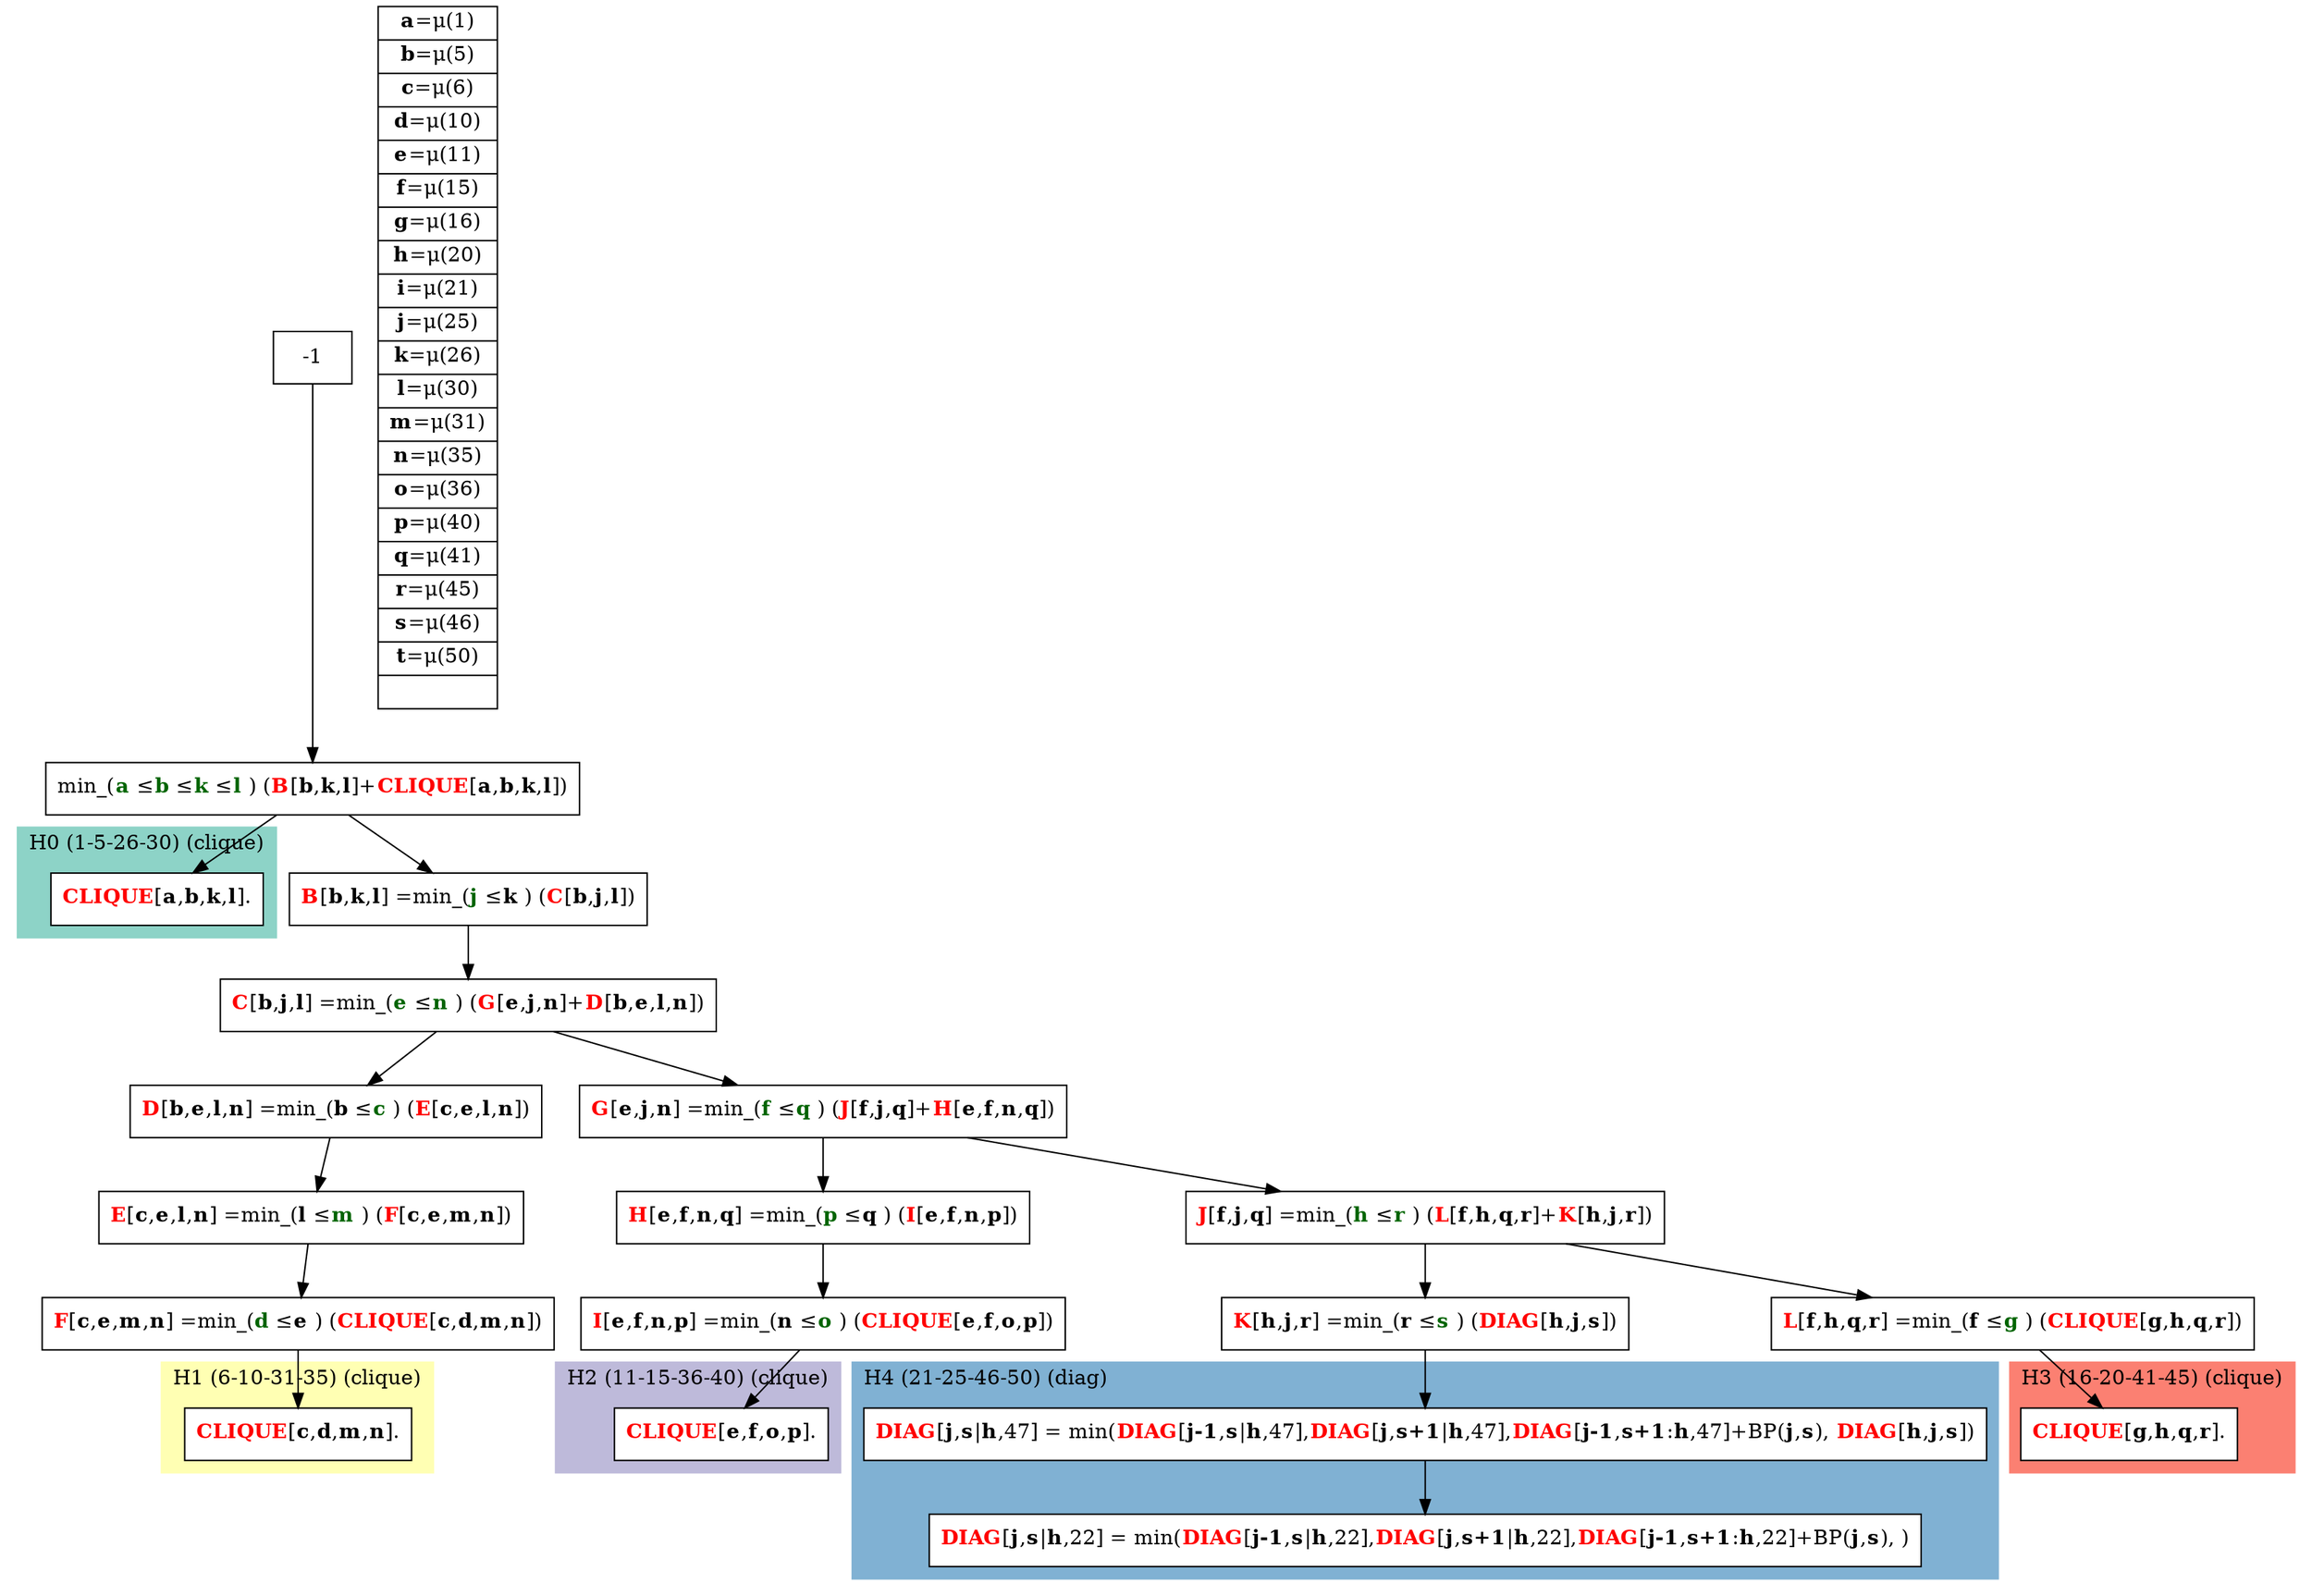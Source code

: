 digraph G {
    node [shape=box];
    subgraph cluster0 {
        node [style=filled,fillcolor=white];
        labeljust="l";
        style=filled;
        color="#8DD3C7";
        H0_0;
        label="H0 (1-5-26-30) (clique)";
    }
    subgraph cluster1 {
        node [style=filled,fillcolor=white];
        labeljust="l";
        style=filled;
        color="#FFFFB3";
        H1_0;
        label="H1 (6-10-31-35) (clique)";
    }
    subgraph cluster2 {
        node [style=filled,fillcolor=white];
        labeljust="l";
        style=filled;
        color="#BEBADA";
        H2_0;
        label="H2 (11-15-36-40) (clique)";
    }
    subgraph cluster3 {
        node [style=filled,fillcolor=white];
        labeljust="l";
        style=filled;
        color="#FB8072";
        H3_0;
        label="H3 (16-20-41-45) (clique)";
    }
    subgraph cluster4 {
        node [style=filled,fillcolor=white];
        labeljust="l";
        style=filled;
        color="#80B1D3";
        H4_7 -> H4_0;
        label="H4 (21-25-46-50) (diag)";
    }
     1 [shape=record,label= <{min_(<FONT COLOR="DARKGREEN"><b>a</b></FONT> &le;<FONT COLOR="DARKGREEN"><b>b</b></FONT> &le;<FONT COLOR="DARKGREEN"><b>k</b></FONT> &le;<FONT COLOR="DARKGREEN"><b>l</b></FONT> ) (<FONT COLOR="RED"><b>B</b></FONT>[<b>b</b>,<b>k</b>,<b>l</b>]+<FONT COLOR="RED"><b>CLIQUE</b></FONT>[<b>a</b>,<b>b</b>,<b>k</b>,<b>l</b>])}> ];
     -1  ->  1;
     H0_0 [shape=record,label= <{<FONT COLOR="RED"><b>CLIQUE</b></FONT>[<b>a</b>,<b>b</b>,<b>k</b>,<b>l</b>].}> ];
     1  ->  H0_0;
     37 [shape=record,label= <{<FONT COLOR="RED"><b>B</b></FONT>[<b>b</b>,<b>k</b>,<b>l</b>] =min_(<FONT COLOR="DARKGREEN"><b>j</b></FONT> &le;<b>k</b> ) (<FONT COLOR="RED"><b>C</b></FONT>[<b>b</b>,<b>j</b>,<b>l</b>])}> ];
     1  ->  37;
     18 [shape=record,label= <{<FONT COLOR="RED"><b>C</b></FONT>[<b>b</b>,<b>j</b>,<b>l</b>] =min_(<FONT COLOR="DARKGREEN"><b>e</b></FONT> &le;<FONT COLOR="DARKGREEN"><b>n</b></FONT> ) (<FONT COLOR="RED"><b>G</b></FONT>[<b>e</b>,<b>j</b>,<b>n</b>]+<FONT COLOR="RED"><b>D</b></FONT>[<b>b</b>,<b>e</b>,<b>l</b>,<b>n</b>])}> ];
     37  ->  18;
     9 [shape=record,label= <{<FONT COLOR="RED"><b>D</b></FONT>[<b>b</b>,<b>e</b>,<b>l</b>,<b>n</b>] =min_(<b>b</b> &le;<FONT COLOR="DARKGREEN"><b>c</b></FONT> ) (<FONT COLOR="RED"><b>E</b></FONT>[<b>c</b>,<b>e</b>,<b>l</b>,<b>n</b>])}> ];
     18  ->  9;
     10 [shape=record,label= <{<FONT COLOR="RED"><b>E</b></FONT>[<b>c</b>,<b>e</b>,<b>l</b>,<b>n</b>] =min_(<b>l</b> &le;<FONT COLOR="DARKGREEN"><b>m</b></FONT> ) (<FONT COLOR="RED"><b>F</b></FONT>[<b>c</b>,<b>e</b>,<b>m</b>,<b>n</b>])}> ];
     9  ->  10;
     11 [shape=record,label= <{<FONT COLOR="RED"><b>F</b></FONT>[<b>c</b>,<b>e</b>,<b>m</b>,<b>n</b>] =min_(<FONT COLOR="DARKGREEN"><b>d</b></FONT> &le;<b>e</b> ) (<FONT COLOR="RED"><b>CLIQUE</b></FONT>[<b>c</b>,<b>d</b>,<b>m</b>,<b>n</b>])}> ];
     10  ->  11;
     H1_0 [shape=record,label= <{<FONT COLOR="RED"><b>CLIQUE</b></FONT>[<b>c</b>,<b>d</b>,<b>m</b>,<b>n</b>].}> ];
     11  ->  H1_0;
     19 [shape=record,label= <{<FONT COLOR="RED"><b>G</b></FONT>[<b>e</b>,<b>j</b>,<b>n</b>] =min_(<FONT COLOR="DARKGREEN"><b>f</b></FONT> &le;<FONT COLOR="DARKGREEN"><b>q</b></FONT> ) (<FONT COLOR="RED"><b>J</b></FONT>[<b>f</b>,<b>j</b>,<b>q</b>]+<FONT COLOR="RED"><b>H</b></FONT>[<b>e</b>,<b>f</b>,<b>n</b>,<b>q</b>])}> ];
     18  ->  19;
     20 [shape=record,label= <{<FONT COLOR="RED"><b>H</b></FONT>[<b>e</b>,<b>f</b>,<b>n</b>,<b>q</b>] =min_(<FONT COLOR="DARKGREEN"><b>p</b></FONT> &le;<b>q</b> ) (<FONT COLOR="RED"><b>I</b></FONT>[<b>e</b>,<b>f</b>,<b>n</b>,<b>p</b>])}> ];
     19  ->  20;
     21 [shape=record,label= <{<FONT COLOR="RED"><b>I</b></FONT>[<b>e</b>,<b>f</b>,<b>n</b>,<b>p</b>] =min_(<b>n</b> &le;<FONT COLOR="DARKGREEN"><b>o</b></FONT> ) (<FONT COLOR="RED"><b>CLIQUE</b></FONT>[<b>e</b>,<b>f</b>,<b>o</b>,<b>p</b>])}> ];
     20  ->  21;
     H2_0 [shape=record,label= <{<FONT COLOR="RED"><b>CLIQUE</b></FONT>[<b>e</b>,<b>f</b>,<b>o</b>,<b>p</b>].}> ];
     21  ->  H2_0;
     28 [shape=record,label= <{<FONT COLOR="RED"><b>J</b></FONT>[<b>f</b>,<b>j</b>,<b>q</b>] =min_(<FONT COLOR="DARKGREEN"><b>h</b></FONT> &le;<FONT COLOR="DARKGREEN"><b>r</b></FONT> ) (<FONT COLOR="RED"><b>L</b></FONT>[<b>f</b>,<b>h</b>,<b>q</b>,<b>r</b>]+<FONT COLOR="RED"><b>K</b></FONT>[<b>h</b>,<b>j</b>,<b>r</b>])}> ];
     19  ->  28;
     36 [shape=record,label= <{<FONT COLOR="RED"><b>K</b></FONT>[<b>h</b>,<b>j</b>,<b>r</b>] =min_(<b>r</b> &le;<FONT COLOR="DARKGREEN"><b>s</b></FONT> ) (<FONT COLOR="RED"><b>DIAG</b></FONT>[<b>h</b>,<b>j</b>,<b>s</b>])}> ];
     28  ->  36;
     H4_7 [shape=record,label= <{<FONT COLOR="RED"><b>DIAG</b></FONT>[<b>j</b>,<b>s</b>\|<b>h</b>,47] = min(<FONT COLOR="RED"><b>DIAG</b></FONT>[<b>j-1</b>,<b>s</b>\|<b>h</b>,47],<FONT COLOR="RED"><b>DIAG</b></FONT>[<b>j</b>,<b>s+1</b>\|<b>h</b>,47],<FONT COLOR="RED"><b>DIAG</b></FONT>[<b>j-1</b>,<b>s+1</b>:<b>h</b>,47]+BP(<b>j</b>,<b>s</b>), <FONT COLOR="RED"><b>DIAG</b></FONT>[<b>h</b>,<b>j</b>,<b>s</b>])}> ];
     36  ->  H4_7;
     H4_0 [shape=record,label= <{<FONT COLOR="RED"><b>DIAG</b></FONT>[<b>j</b>,<b>s</b>\|<b>h</b>,22] = min(<FONT COLOR="RED"><b>DIAG</b></FONT>[<b>j-1</b>,<b>s</b>\|<b>h</b>,22],<FONT COLOR="RED"><b>DIAG</b></FONT>[<b>j</b>,<b>s+1</b>\|<b>h</b>,22],<FONT COLOR="RED"><b>DIAG</b></FONT>[<b>j-1</b>,<b>s+1</b>:<b>h</b>,22]+BP(<b>j</b>,<b>s</b>), )}> ];
     30 [shape=record,label= <{<FONT COLOR="RED"><b>L</b></FONT>[<b>f</b>,<b>h</b>,<b>q</b>,<b>r</b>] =min_(<b>f</b> &le;<FONT COLOR="DARKGREEN"><b>g</b></FONT> ) (<FONT COLOR="RED"><b>CLIQUE</b></FONT>[<b>g</b>,<b>h</b>,<b>q</b>,<b>r</b>])}> ];
     28  ->  30;
     H3_0 [shape=record,label= <{<FONT COLOR="RED"><b>CLIQUE</b></FONT>[<b>g</b>,<b>h</b>,<b>q</b>,<b>r</b>].}> ];
     30  ->  H3_0;
    labels [shape=record,label= <{<b>a</b>=&#956;(1) | <b>b</b>=&#956;(5) | <b>c</b>=&#956;(6) | <b>d</b>=&#956;(10) | <b>e</b>=&#956;(11) | <b>f</b>=&#956;(15) | <b>g</b>=&#956;(16) | <b>h</b>=&#956;(20) | <b>i</b>=&#956;(21) | <b>j</b>=&#956;(25) | <b>k</b>=&#956;(26) | <b>l</b>=&#956;(30) | <b>m</b>=&#956;(31) | <b>n</b>=&#956;(35) | <b>o</b>=&#956;(36) | <b>p</b>=&#956;(40) | <b>q</b>=&#956;(41) | <b>r</b>=&#956;(45) | <b>s</b>=&#956;(46) | <b>t</b>=&#956;(50) | }> ];
}
